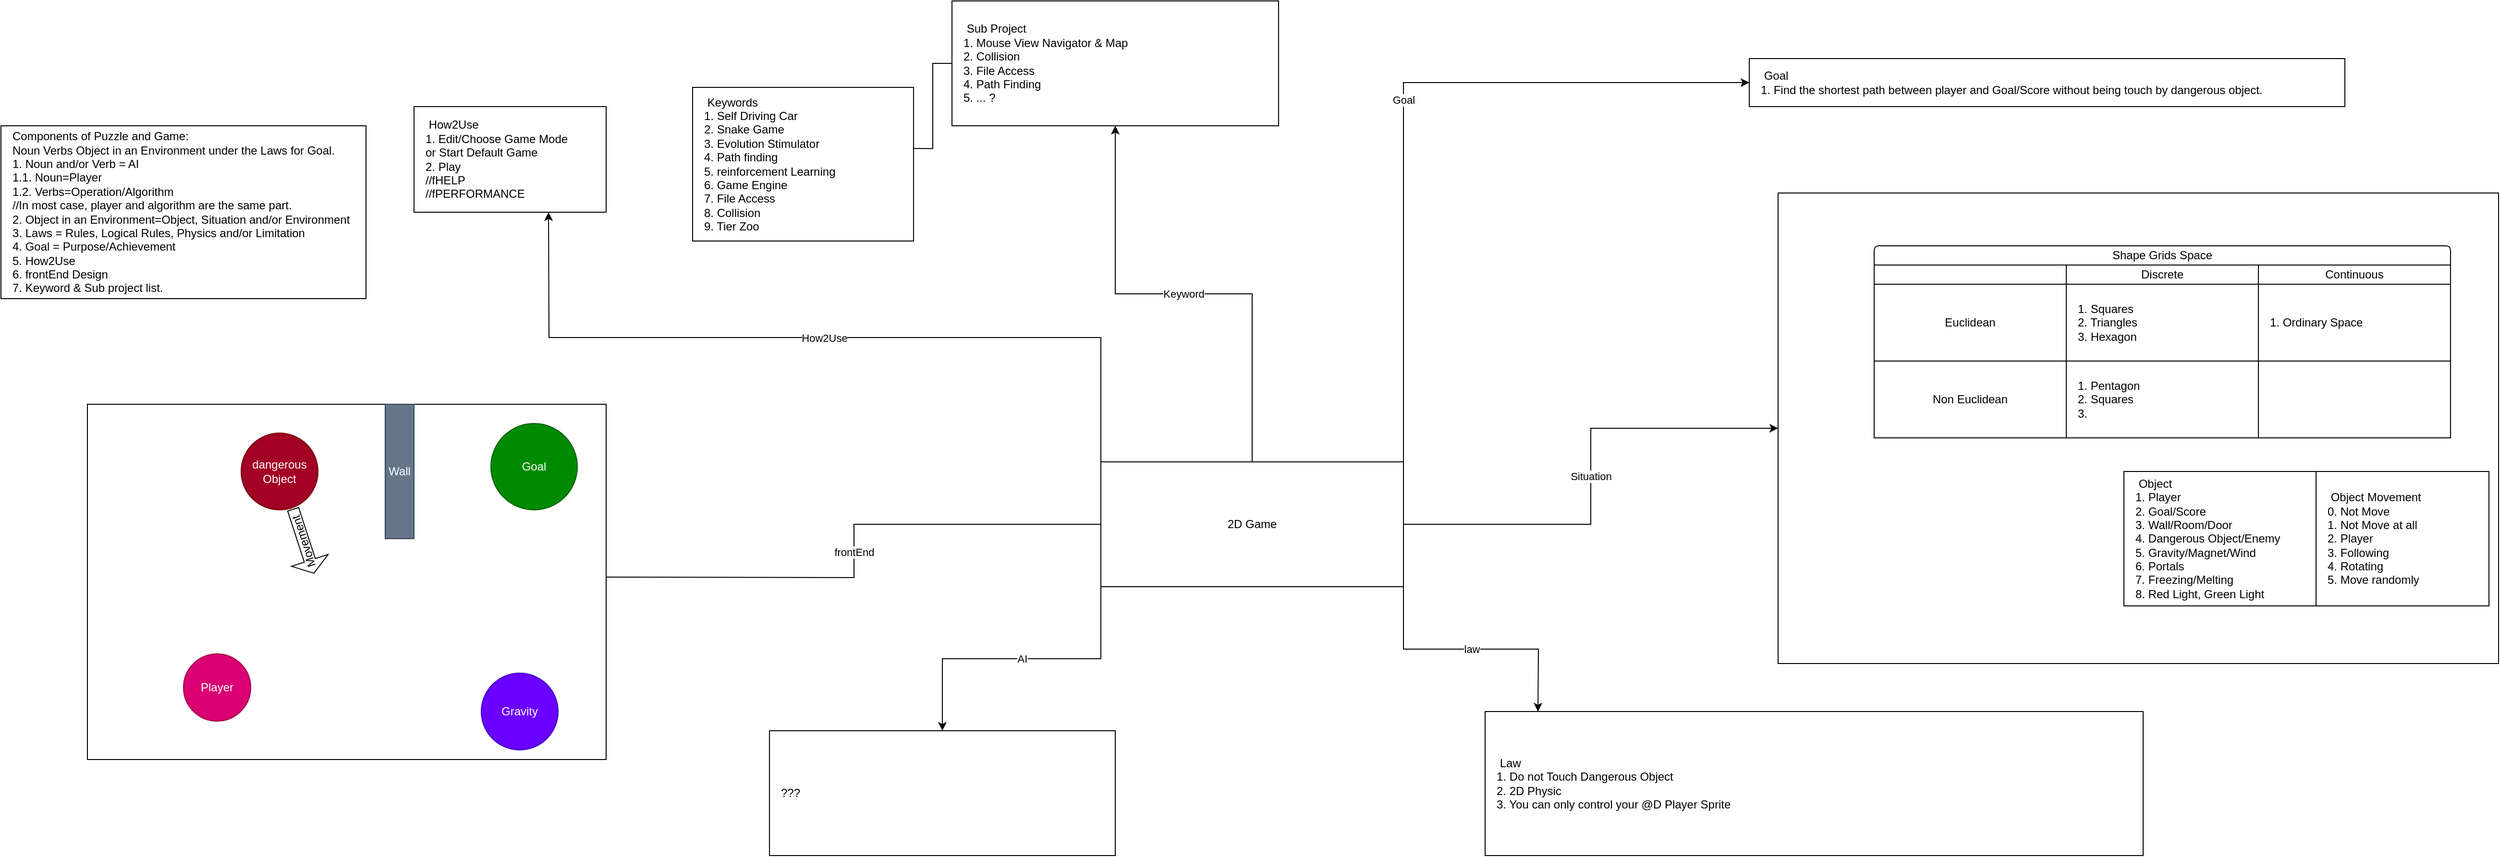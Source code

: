 <mxfile version="17.4.0" type="github">
  <diagram id="-PNdPaAjFeKxy-EOOfYA" name="Page-1">
    <mxGraphModel dx="2600" dy="1600" grid="1" gridSize="10" guides="1" tooltips="1" connect="1" arrows="1" fold="1" page="1" pageScale="1" pageWidth="850" pageHeight="1100" math="0" shadow="0">
      <root>
        <mxCell id="0" />
        <mxCell id="1" parent="0" />
        <mxCell id="P5UM7dJKwEBTCQnFjk82-1" value="&lt;span style=&quot;white-space: pre&quot;&gt; Goal&lt;/span&gt;&lt;br&gt;&lt;span style=&quot;white-space: pre&quot;&gt;1. Find the shortest path between player and Goal/Score without being touch by dangerous object.&lt;/span&gt;" style="rounded=0;whiteSpace=wrap;html=1;align=left;spacingLeft=10;" parent="1" vertex="1">
          <mxGeometry x="1550" y="120" width="620" height="50" as="geometry" />
        </mxCell>
        <mxCell id="cbbvz8Gn4PUxDW_Qx6Ab-12" style="edgeStyle=orthogonalEdgeStyle;rounded=0;orthogonalLoop=1;jettySize=auto;html=1;entryX=1.001;entryY=0.398;entryDx=0;entryDy=0;entryPerimeter=0;endArrow=none;endFill=0;" edge="1" parent="1" source="P5UM7dJKwEBTCQnFjk82-18" target="P5UM7dJKwEBTCQnFjk82-17">
          <mxGeometry relative="1" as="geometry" />
        </mxCell>
        <mxCell id="P5UM7dJKwEBTCQnFjk82-18" value="&lt;span style=&quot;white-space: pre&quot;&gt; Sub Project&lt;br&gt;1. Mouse View Navigator &amp;amp; Map&lt;br&gt;2. Collision&lt;br&gt;3. File Access&lt;br/&gt;4. Path Finding&lt;br&gt;5. ... ?&lt;br&gt;&lt;/span&gt;" style="rounded=0;whiteSpace=wrap;html=1;align=left;spacingLeft=10;" parent="1" vertex="1">
          <mxGeometry x="720" y="60" width="340" height="130" as="geometry" />
        </mxCell>
        <mxCell id="cbbvz8Gn4PUxDW_Qx6Ab-2" value="&lt;span&gt; Components of Puzzle and Game:&lt;br&gt;Noun Verbs Object in an Environment under the Laws for Goal.&lt;br&gt;1. Noun and/or Verb = AI&lt;br&gt;1.1. Noun=Player&lt;br&gt;1.2. Verbs=Operation/Algorithm&lt;br&gt;//In most case, player and algorithm are the same part.&lt;br&gt;2. Object in an Environment=Object, Situation and/or Environment&lt;br&gt;3. Laws = Rules, Logical Rules, Physics and/or Limitation&lt;br&gt;4. Goal = Purpose/Achievement&lt;br&gt;&lt;/span&gt;&lt;span&gt;5. How2Use&lt;/span&gt;&lt;br&gt;&lt;span&gt;6. frontEnd Design&lt;/span&gt;&lt;br&gt;&lt;span&gt;7. Keyword &amp;amp; Sub project list.&lt;/span&gt;&lt;span&gt;&lt;br&gt;&lt;/span&gt;" style="rounded=0;whiteSpace=wrap;html=1;align=left;spacingLeft=10;" vertex="1" parent="1">
          <mxGeometry x="-270" y="190" width="380" height="180" as="geometry" />
        </mxCell>
        <mxCell id="cbbvz8Gn4PUxDW_Qx6Ab-7" value="Situation" style="edgeStyle=orthogonalEdgeStyle;rounded=0;orthogonalLoop=1;jettySize=auto;html=1;" edge="1" parent="1" source="cbbvz8Gn4PUxDW_Qx6Ab-3" target="cbbvz8Gn4PUxDW_Qx6Ab-5">
          <mxGeometry relative="1" as="geometry" />
        </mxCell>
        <mxCell id="cbbvz8Gn4PUxDW_Qx6Ab-9" value="Goal" style="edgeStyle=orthogonalEdgeStyle;rounded=0;orthogonalLoop=1;jettySize=auto;html=1;exitX=1;exitY=0;exitDx=0;exitDy=0;entryX=0;entryY=0.5;entryDx=0;entryDy=0;" edge="1" parent="1" source="cbbvz8Gn4PUxDW_Qx6Ab-3" target="P5UM7dJKwEBTCQnFjk82-1">
          <mxGeometry relative="1" as="geometry" />
        </mxCell>
        <mxCell id="cbbvz8Gn4PUxDW_Qx6Ab-10" value="Keyword" style="edgeStyle=orthogonalEdgeStyle;rounded=0;orthogonalLoop=1;jettySize=auto;html=1;exitX=0.5;exitY=0;exitDx=0;exitDy=0;entryX=0.5;entryY=1;entryDx=0;entryDy=0;" edge="1" parent="1" source="cbbvz8Gn4PUxDW_Qx6Ab-3" target="P5UM7dJKwEBTCQnFjk82-18">
          <mxGeometry relative="1" as="geometry" />
        </mxCell>
        <mxCell id="cbbvz8Gn4PUxDW_Qx6Ab-13" value="frontEnd" style="edgeStyle=orthogonalEdgeStyle;rounded=0;orthogonalLoop=1;jettySize=auto;html=1;endArrow=none;endFill=0;" edge="1" parent="1" source="cbbvz8Gn4PUxDW_Qx6Ab-3">
          <mxGeometry relative="1" as="geometry">
            <mxPoint x="360" y="660" as="targetPoint" />
          </mxGeometry>
        </mxCell>
        <mxCell id="cbbvz8Gn4PUxDW_Qx6Ab-14" value="How2Use" style="edgeStyle=orthogonalEdgeStyle;rounded=0;orthogonalLoop=1;jettySize=auto;html=1;exitX=0;exitY=0;exitDx=0;exitDy=0;endArrow=classic;endFill=1;" edge="1" parent="1" source="cbbvz8Gn4PUxDW_Qx6Ab-3">
          <mxGeometry relative="1" as="geometry">
            <mxPoint x="300" y="280" as="targetPoint" />
          </mxGeometry>
        </mxCell>
        <mxCell id="cbbvz8Gn4PUxDW_Qx6Ab-16" value="law" style="edgeStyle=orthogonalEdgeStyle;rounded=0;orthogonalLoop=1;jettySize=auto;html=1;exitX=1;exitY=1;exitDx=0;exitDy=0;endArrow=classic;endFill=1;" edge="1" parent="1" source="cbbvz8Gn4PUxDW_Qx6Ab-3">
          <mxGeometry relative="1" as="geometry">
            <mxPoint x="1330.0" y="800" as="targetPoint" />
          </mxGeometry>
        </mxCell>
        <mxCell id="cbbvz8Gn4PUxDW_Qx6Ab-18" value="AI" style="edgeStyle=orthogonalEdgeStyle;rounded=0;orthogonalLoop=1;jettySize=auto;html=1;exitX=0;exitY=1;exitDx=0;exitDy=0;endArrow=classic;endFill=1;entryX=0.5;entryY=0;entryDx=0;entryDy=0;" edge="1" parent="1" source="cbbvz8Gn4PUxDW_Qx6Ab-3" target="cbbvz8Gn4PUxDW_Qx6Ab-19">
          <mxGeometry relative="1" as="geometry">
            <mxPoint x="880" y="800" as="targetPoint" />
          </mxGeometry>
        </mxCell>
        <mxCell id="cbbvz8Gn4PUxDW_Qx6Ab-3" value="2D Game" style="rounded=0;whiteSpace=wrap;html=1;" vertex="1" parent="1">
          <mxGeometry x="875" y="540" width="315" height="130" as="geometry" />
        </mxCell>
        <mxCell id="cbbvz8Gn4PUxDW_Qx6Ab-4" value="" style="group" vertex="1" connectable="0" parent="1">
          <mxGeometry x="-180" y="480" width="540" height="370" as="geometry" />
        </mxCell>
        <mxCell id="P5UM7dJKwEBTCQnFjk82-2" value="" style="rounded=0;whiteSpace=wrap;html=1;align=left;spacingLeft=10;" parent="cbbvz8Gn4PUxDW_Qx6Ab-4" vertex="1">
          <mxGeometry width="540" height="370" as="geometry" />
        </mxCell>
        <mxCell id="P5UM7dJKwEBTCQnFjk82-3" value="Player" style="ellipse;whiteSpace=wrap;html=1;aspect=fixed;fillColor=#d80073;fontColor=#ffffff;strokeColor=#A50040;" parent="cbbvz8Gn4PUxDW_Qx6Ab-4" vertex="1">
          <mxGeometry x="100" y="260" width="70" height="70" as="geometry" />
        </mxCell>
        <mxCell id="P5UM7dJKwEBTCQnFjk82-4" value="Goal" style="ellipse;whiteSpace=wrap;html=1;aspect=fixed;fillColor=#008a00;fontColor=#ffffff;strokeColor=#005700;" parent="cbbvz8Gn4PUxDW_Qx6Ab-4" vertex="1">
          <mxGeometry x="420" y="20" width="90" height="90" as="geometry" />
        </mxCell>
        <mxCell id="P5UM7dJKwEBTCQnFjk82-5" value="dangerous Object" style="ellipse;whiteSpace=wrap;html=1;aspect=fixed;fillColor=#a20025;fontColor=#ffffff;strokeColor=#6F0000;" parent="cbbvz8Gn4PUxDW_Qx6Ab-4" vertex="1">
          <mxGeometry x="160" y="30" width="80" height="80" as="geometry" />
        </mxCell>
        <mxCell id="P5UM7dJKwEBTCQnFjk82-9" value="Movement" style="shape=singleArrow;direction=west;whiteSpace=wrap;html=1;rotation=-108;" parent="cbbvz8Gn4PUxDW_Qx6Ab-4" vertex="1">
          <mxGeometry x="190" y="122.64" width="70" height="40" as="geometry" />
        </mxCell>
        <mxCell id="P5UM7dJKwEBTCQnFjk82-10" value="Gravity" style="ellipse;whiteSpace=wrap;html=1;aspect=fixed;fillColor=#6a00ff;fontColor=#ffffff;strokeColor=#3700CC;" parent="cbbvz8Gn4PUxDW_Qx6Ab-4" vertex="1">
          <mxGeometry x="410" y="280" width="80" height="80" as="geometry" />
        </mxCell>
        <mxCell id="P5UM7dJKwEBTCQnFjk82-11" value="Wall" style="rounded=0;whiteSpace=wrap;html=1;fillColor=#647687;fontColor=#ffffff;strokeColor=#314354;" parent="cbbvz8Gn4PUxDW_Qx6Ab-4" vertex="1">
          <mxGeometry x="310" width="30" height="140" as="geometry" />
        </mxCell>
        <mxCell id="cbbvz8Gn4PUxDW_Qx6Ab-6" value="" style="group" vertex="1" connectable="0" parent="1">
          <mxGeometry x="1580" y="260" width="750" height="490" as="geometry" />
        </mxCell>
        <mxCell id="cbbvz8Gn4PUxDW_Qx6Ab-5" value="" style="rounded=0;whiteSpace=wrap;html=1;" vertex="1" parent="cbbvz8Gn4PUxDW_Qx6Ab-6">
          <mxGeometry width="750" height="490" as="geometry" />
        </mxCell>
        <mxCell id="P5UM7dJKwEBTCQnFjk82-19" value="" style="group" parent="cbbvz8Gn4PUxDW_Qx6Ab-6" vertex="1" connectable="0">
          <mxGeometry x="100" y="55" width="600" height="200" as="geometry" />
        </mxCell>
        <mxCell id="P5UM7dJKwEBTCQnFjk82-20" value="Shape Grids Space" style="rounded=1;whiteSpace=wrap;html=1;fontSize=12;fillColor=#FFFFFF;spacingTop=-10;" parent="P5UM7dJKwEBTCQnFjk82-19" vertex="1">
          <mxGeometry width="600" height="30" as="geometry" />
        </mxCell>
        <mxCell id="P5UM7dJKwEBTCQnFjk82-21" value="Discrete" style="rounded=0;whiteSpace=wrap;html=1;fontSize=12;fillColor=#FFFFFF;" parent="P5UM7dJKwEBTCQnFjk82-19" vertex="1">
          <mxGeometry x="200" y="20" width="200" height="20" as="geometry" />
        </mxCell>
        <mxCell id="P5UM7dJKwEBTCQnFjk82-22" value="Continuous" style="rounded=0;whiteSpace=wrap;html=1;fontSize=12;fillColor=#FFFFFF;" parent="P5UM7dJKwEBTCQnFjk82-19" vertex="1">
          <mxGeometry x="400" y="20" width="200" height="20" as="geometry" />
        </mxCell>
        <mxCell id="P5UM7dJKwEBTCQnFjk82-23" value="Euclidean" style="rounded=0;whiteSpace=wrap;html=1;fontSize=12;fillColor=#FFFFFF;" parent="P5UM7dJKwEBTCQnFjk82-19" vertex="1">
          <mxGeometry y="40" width="200" height="80" as="geometry" />
        </mxCell>
        <mxCell id="P5UM7dJKwEBTCQnFjk82-24" value="Non Euclidean" style="rounded=0;whiteSpace=wrap;html=1;fontSize=12;fillColor=#FFFFFF;" parent="P5UM7dJKwEBTCQnFjk82-19" vertex="1">
          <mxGeometry y="120" width="200" height="80" as="geometry" />
        </mxCell>
        <mxCell id="P5UM7dJKwEBTCQnFjk82-25" value="1. Squares&lt;br style=&quot;font-size: 12px;&quot;&gt;2. Triangles&lt;br style=&quot;font-size: 12px;&quot;&gt;3. Hexagon" style="rounded=0;whiteSpace=wrap;html=1;fontSize=12;fillColor=#FFFFFF;align=left;spacingLeft=10;" parent="P5UM7dJKwEBTCQnFjk82-19" vertex="1">
          <mxGeometry x="200" y="40" width="200" height="80" as="geometry" />
        </mxCell>
        <mxCell id="P5UM7dJKwEBTCQnFjk82-26" value="1. Pentagon&lt;br style=&quot;font-size: 12px;&quot;&gt;2. Squares&lt;br style=&quot;font-size: 12px;&quot;&gt;3.&amp;nbsp;" style="rounded=0;whiteSpace=wrap;html=1;fontSize=12;fillColor=#FFFFFF;align=left;spacingLeft=10;" parent="P5UM7dJKwEBTCQnFjk82-19" vertex="1">
          <mxGeometry x="200" y="120" width="200" height="80" as="geometry" />
        </mxCell>
        <mxCell id="P5UM7dJKwEBTCQnFjk82-27" value="1. Ordinary Space" style="rounded=0;whiteSpace=wrap;html=1;fontSize=12;fillColor=#FFFFFF;align=left;spacingLeft=10;" parent="P5UM7dJKwEBTCQnFjk82-19" vertex="1">
          <mxGeometry x="400" y="40" width="200" height="80" as="geometry" />
        </mxCell>
        <mxCell id="P5UM7dJKwEBTCQnFjk82-28" value="" style="rounded=0;whiteSpace=wrap;html=1;fontSize=12;fillColor=#FFFFFF;align=left;spacingLeft=10;" parent="P5UM7dJKwEBTCQnFjk82-19" vertex="1">
          <mxGeometry x="400" y="120" width="200" height="80" as="geometry" />
        </mxCell>
        <mxCell id="P5UM7dJKwEBTCQnFjk82-29" value="" style="rounded=0;whiteSpace=wrap;html=1;fontSize=12;fillColor=#FFFFFF;" parent="P5UM7dJKwEBTCQnFjk82-19" vertex="1">
          <mxGeometry y="20" width="200" height="20" as="geometry" />
        </mxCell>
        <mxCell id="cbbvz8Gn4PUxDW_Qx6Ab-1" value="" style="group" vertex="1" connectable="0" parent="cbbvz8Gn4PUxDW_Qx6Ab-6">
          <mxGeometry x="360" y="290" width="380" height="140" as="geometry" />
        </mxCell>
        <mxCell id="P5UM7dJKwEBTCQnFjk82-15" value="&lt;span style=&quot;white-space: pre&quot;&gt; &lt;/span&gt;Object&lt;br&gt;1. Player&lt;br&gt;2. Goal/Score&lt;br&gt;3. Wall/Room/Door&lt;br&gt;4. Dangerous Object/Enemy&lt;br&gt;5. Gravity/Magnet/Wind&lt;br&gt;6. Portals&lt;br&gt;7. Freezing/Melting&lt;br&gt;8. Red Light, Green Light" style="rounded=0;whiteSpace=wrap;html=1;align=left;spacingLeft=10;" parent="cbbvz8Gn4PUxDW_Qx6Ab-1" vertex="1">
          <mxGeometry width="200" height="140" as="geometry" />
        </mxCell>
        <mxCell id="P5UM7dJKwEBTCQnFjk82-16" value="&lt;span style=&quot;white-space: pre&quot;&gt; Object Movement&lt;br&gt;0. Not Move&lt;br&gt;1. Not Move at all&lt;br&gt;2. Player&lt;br&gt;3. Following&lt;br&gt;4. Rotating&lt;br&gt;5. Move randomly&lt;br&gt;&lt;/span&gt;" style="rounded=0;whiteSpace=wrap;html=1;align=left;spacingLeft=10;" parent="cbbvz8Gn4PUxDW_Qx6Ab-1" vertex="1">
          <mxGeometry x="200" width="180" height="140" as="geometry" />
        </mxCell>
        <mxCell id="P5UM7dJKwEBTCQnFjk82-17" value="&lt;span style=&quot;white-space: pre&quot;&gt; Keywords&lt;br&gt;1. Self Driving Car&lt;br&gt;2. Snake Game&lt;br&gt;3. Evolution Stimulator&lt;br&gt;4. Path finding&lt;br&gt;5. reinforcement Learning&lt;br&gt;6. Game Engine&lt;br&gt;7. File Access&lt;br&gt;8. Collision&lt;br/&gt;9. Tier Zoo&lt;br&gt;&lt;/span&gt;" style="rounded=0;whiteSpace=wrap;html=1;align=left;spacingLeft=10;" parent="1" vertex="1">
          <mxGeometry x="450" y="150" width="230" height="160" as="geometry" />
        </mxCell>
        <mxCell id="cbbvz8Gn4PUxDW_Qx6Ab-15" value="&lt;span style=&quot;white-space: pre&quot;&gt;	How2Use&lt;br/&gt;1. Edit/Choose Game Mode&lt;br/&gt;or Start Default Game&lt;br/&gt;2. Play&lt;br/&gt;//fHELP&lt;br/&gt;//fPERFORMANCE&lt;br/&gt;&lt;/span&gt;" style="rounded=0;whiteSpace=wrap;html=1;align=left;spacingLeft=10;" vertex="1" parent="1">
          <mxGeometry x="160" y="170" width="200" height="110" as="geometry" />
        </mxCell>
        <mxCell id="cbbvz8Gn4PUxDW_Qx6Ab-17" value="&lt;span style=&quot;white-space: pre&quot;&gt;	&lt;/span&gt;Law&lt;br&gt;1. Do not Touch Dangerous Object&lt;br&gt;2. 2D Physic&lt;br&gt;3. You can only control your @D Player Sprite" style="rounded=0;whiteSpace=wrap;html=1;align=left;spacingLeft=10;" vertex="1" parent="1">
          <mxGeometry x="1275" y="800" width="685" height="150" as="geometry" />
        </mxCell>
        <mxCell id="cbbvz8Gn4PUxDW_Qx6Ab-19" value="???" style="rounded=0;whiteSpace=wrap;html=1;align=left;spacingLeft=10;" vertex="1" parent="1">
          <mxGeometry x="530" y="820" width="360" height="130" as="geometry" />
        </mxCell>
      </root>
    </mxGraphModel>
  </diagram>
</mxfile>
